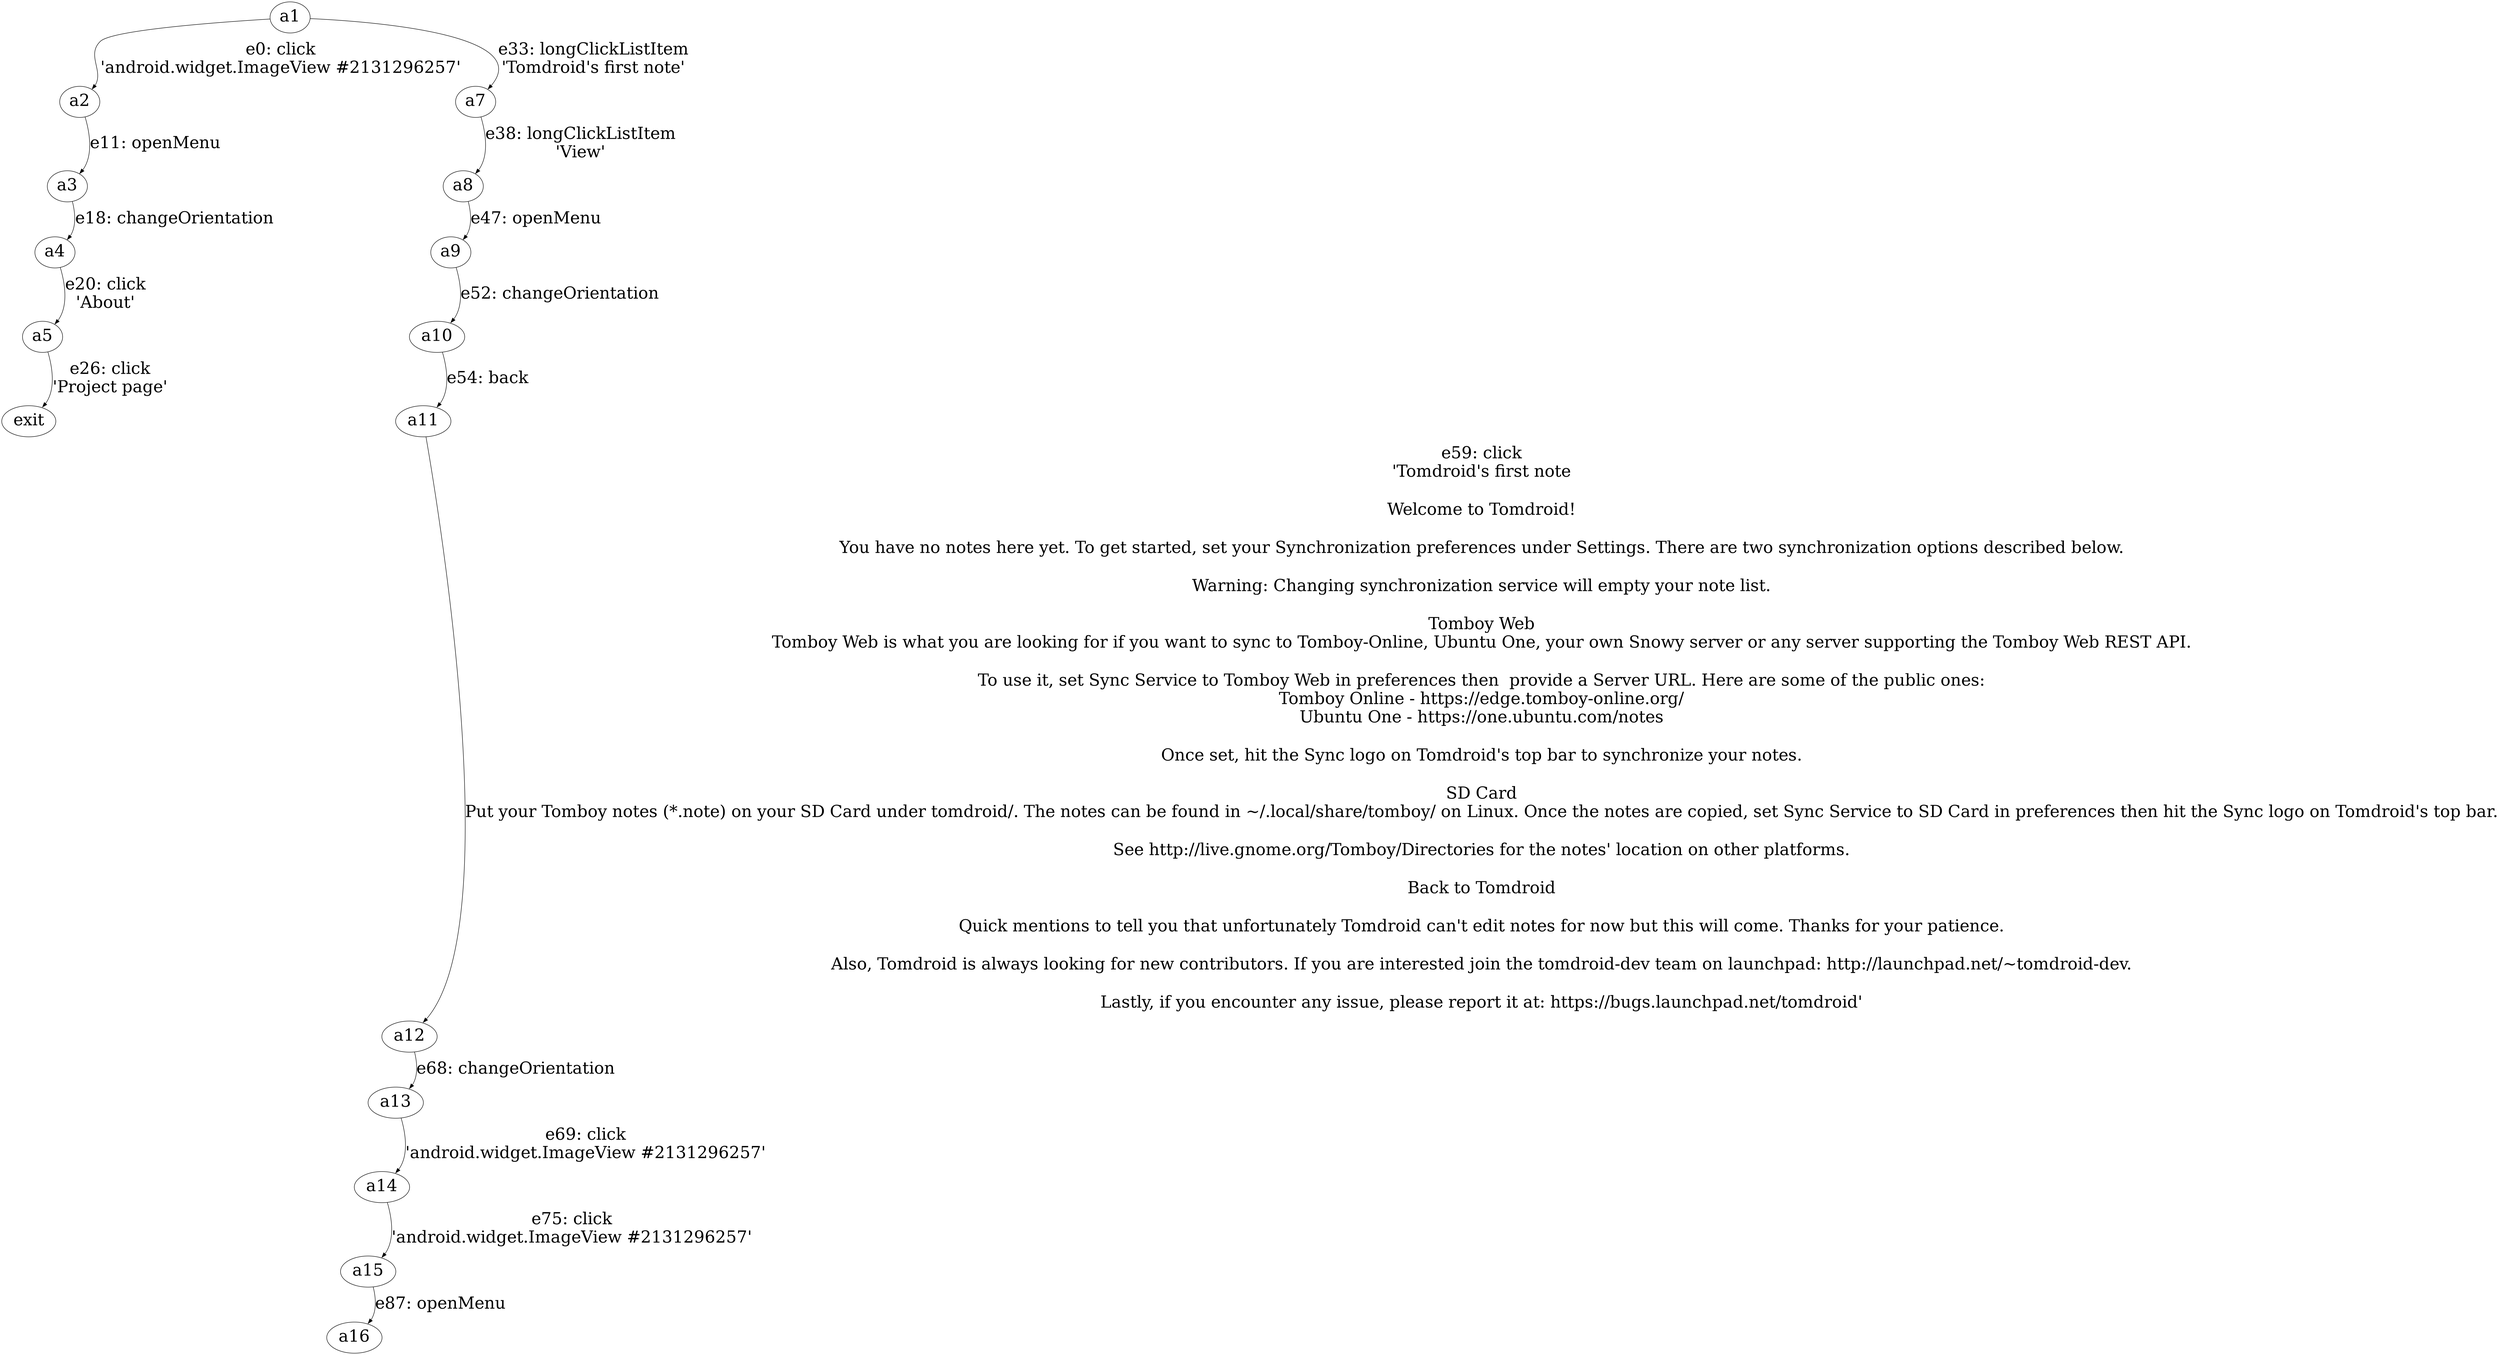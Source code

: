 digraph GuiTree {

	graph [nodesep=1, fontsize=36];
	node [fontsize=36];
	edge [fontsize=36, headport=ne];

## Edges

	a1 -> a2 [label="e0: click\n'android.widget.ImageView #2131296257'"];
	a2 -> a3 [label="e11: openMenu"];
	a3 -> a4 [label="e18: changeOrientation"];
	a4 -> a5 [label="e20: click\n'About'"];
	a5 -> a6 [label="e26: click\n'Project page'"];
	a1 -> a7 [label="e33: longClickListItem\n'Tomdroid's first note'"];
	a7 -> a8 [label="e38: longClickListItem\n'View'"];
	a8 -> a9 [label="e47: openMenu"];
	a9 -> a10 [label="e52: changeOrientation"];
	a10 -> a11 [label="e54: back"];
	a11 -> a12 [label="e59: click\n'Tomdroid's first note\n\nWelcome to Tomdroid!\n\nYou have no notes here yet. To get started, set your Synchronization preferences under Settings. There are two synchronization options described below.\n\nWarning: Changing synchronization service will empty your note list.\n\nTomboy Web\nTomboy Web is what you are looking for if you want to sync to Tomboy-Online, Ubuntu One, your own Snowy server or any server supporting the Tomboy Web REST API.\n\nTo use it, set Sync Service to Tomboy Web in preferences then  provide a Server URL. Here are some of the public ones:\nTomboy Online - https://edge.tomboy-online.org/\nUbuntu One - https://one.ubuntu.com/notes\n\nOnce set, hit the Sync logo on Tomdroid's top bar to synchronize your notes.\n\nSD Card\nPut your Tomboy notes (*.note) on your SD Card under tomdroid/. The notes can be found in ~/.local/share/tomboy/ on Linux. Once the notes are copied, set Sync Service to SD Card in preferences then hit the Sync logo on Tomdroid's top bar.\n\nSee http://live.gnome.org/Tomboy/Directories for the notes' location on other platforms.\n\nBack to Tomdroid\n\nQuick mentions to tell you that unfortunately Tomdroid can't edit notes for now but this will come. Thanks for your patience.\n\nAlso, Tomdroid is always looking for new contributors. If you are interested join the tomdroid-dev team on launchpad: http://launchpad.net/~tomdroid-dev.\n\nLastly, if you encounter any issue, please report it at: https://bugs.launchpad.net/tomdroid'"];
	a12 -> a13 [label="e68: changeOrientation"];
	a13 -> a14 [label="e69: click\n'android.widget.ImageView #2131296257'"];
	a14 -> a15 [label="e75: click\n'android.widget.ImageView #2131296257'"];
	a15 -> a16 [label="e87: openMenu"];

## Nodes

	a1 [label="a1"];

	a2 [label="a2"];

	a3 [label="a3"];

	a4 [label="a4"];

	a5 [label="a5"];

	a6 [label="exit"];

	a7 [label="a7"];

	a8 [label="a8"];

	a9 [label="a9"];

	a10 [label="a10"];

	a11 [label="a11"];

	a12 [label="a12"];

	a13 [label="a13"];

	a14 [label="a14"];

	a15 [label="a15"];

	a16 [label="a16"];

}
